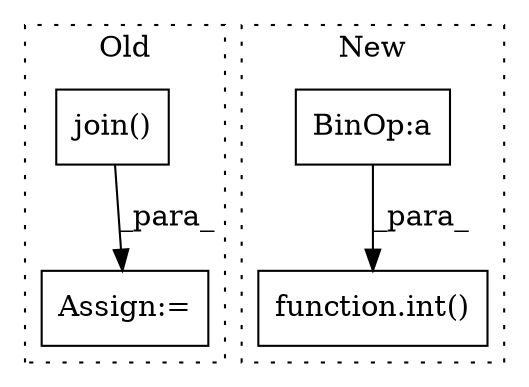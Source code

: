 digraph G {
subgraph cluster0 {
1 [label="join()" a="75" s="555,576" l="9,1" shape="box"];
3 [label="Assign:=" a="68" s="552" l="3" shape="box"];
label = "Old";
style="dotted";
}
subgraph cluster1 {
2 [label="function.int()" a="75" s="998,1019" l="4,1" shape="box"];
4 [label="BinOp:a" a="82" s="1011" l="3" shape="box"];
label = "New";
style="dotted";
}
1 -> 3 [label="_para_"];
4 -> 2 [label="_para_"];
}